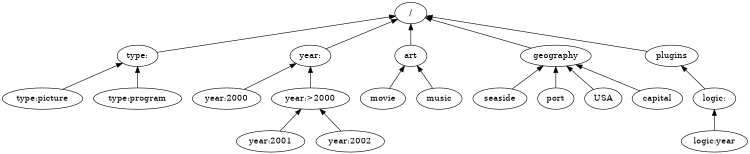 digraph misc {
#rotate=90;
size="5,5";

slash [label="/"];
type [label="type:"];
year [label="year:"];
year2000 [label="year:2000"];
yearsup2000 [label="year:>2000"];
year2001 [label="year:2001"];
year2002 [label="year:2002"];

typepict [label="type:picture"];
typeprog  [label="type:program"];




slash -> type   [dir=back];
slash -> art   [dir=back];
slash -> geography   [dir=back];
slash -> plugins [dir=back];
slash -> year [dir=back];

plugins -> "logic:" [dir=back];
"logic:" -> "logic:year" [dir=back];

art -> movie   [dir=back];
art -> music   [dir=back];

type -> typepict   [dir=back];
type -> typeprog   [dir=back];

geography -> seaside   [dir=back];
geography -> port   [dir=back];
geography -> USA   [dir=back];
geography -> capital   [dir=back];

year -> year2000     [dir=back];
year -> yearsup2000  [dir=back];
yearsup2000 -> year2001 [dir=back];
yearsup2000 -> year2002 [dir=back];

}
